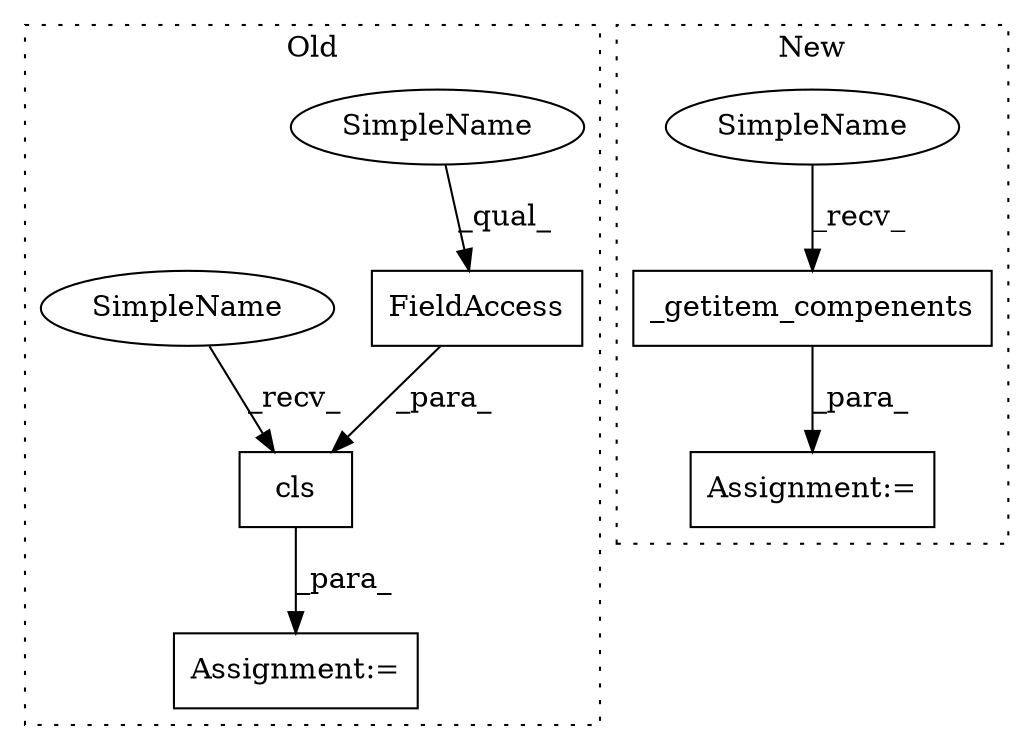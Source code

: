 digraph G {
subgraph cluster0 {
1 [label="cls" a="32" s="7551,7595" l="4,1" shape="box"];
3 [label="FieldAccess" a="22" s="7555" l="20" shape="box"];
4 [label="Assignment:=" a="7" s="7545" l="1" shape="box"];
6 [label="SimpleName" a="42" s="7555" l="4" shape="ellipse"];
7 [label="SimpleName" a="42" s="7546" l="4" shape="ellipse"];
label = "Old";
style="dotted";
}
subgraph cluster1 {
2 [label="_getitem_compenents" a="32" s="4910" l="21" shape="box"];
5 [label="Assignment:=" a="7" s="4903" l="2" shape="box"];
8 [label="SimpleName" a="42" s="4905" l="4" shape="ellipse"];
label = "New";
style="dotted";
}
1 -> 4 [label="_para_"];
2 -> 5 [label="_para_"];
3 -> 1 [label="_para_"];
6 -> 3 [label="_qual_"];
7 -> 1 [label="_recv_"];
8 -> 2 [label="_recv_"];
}